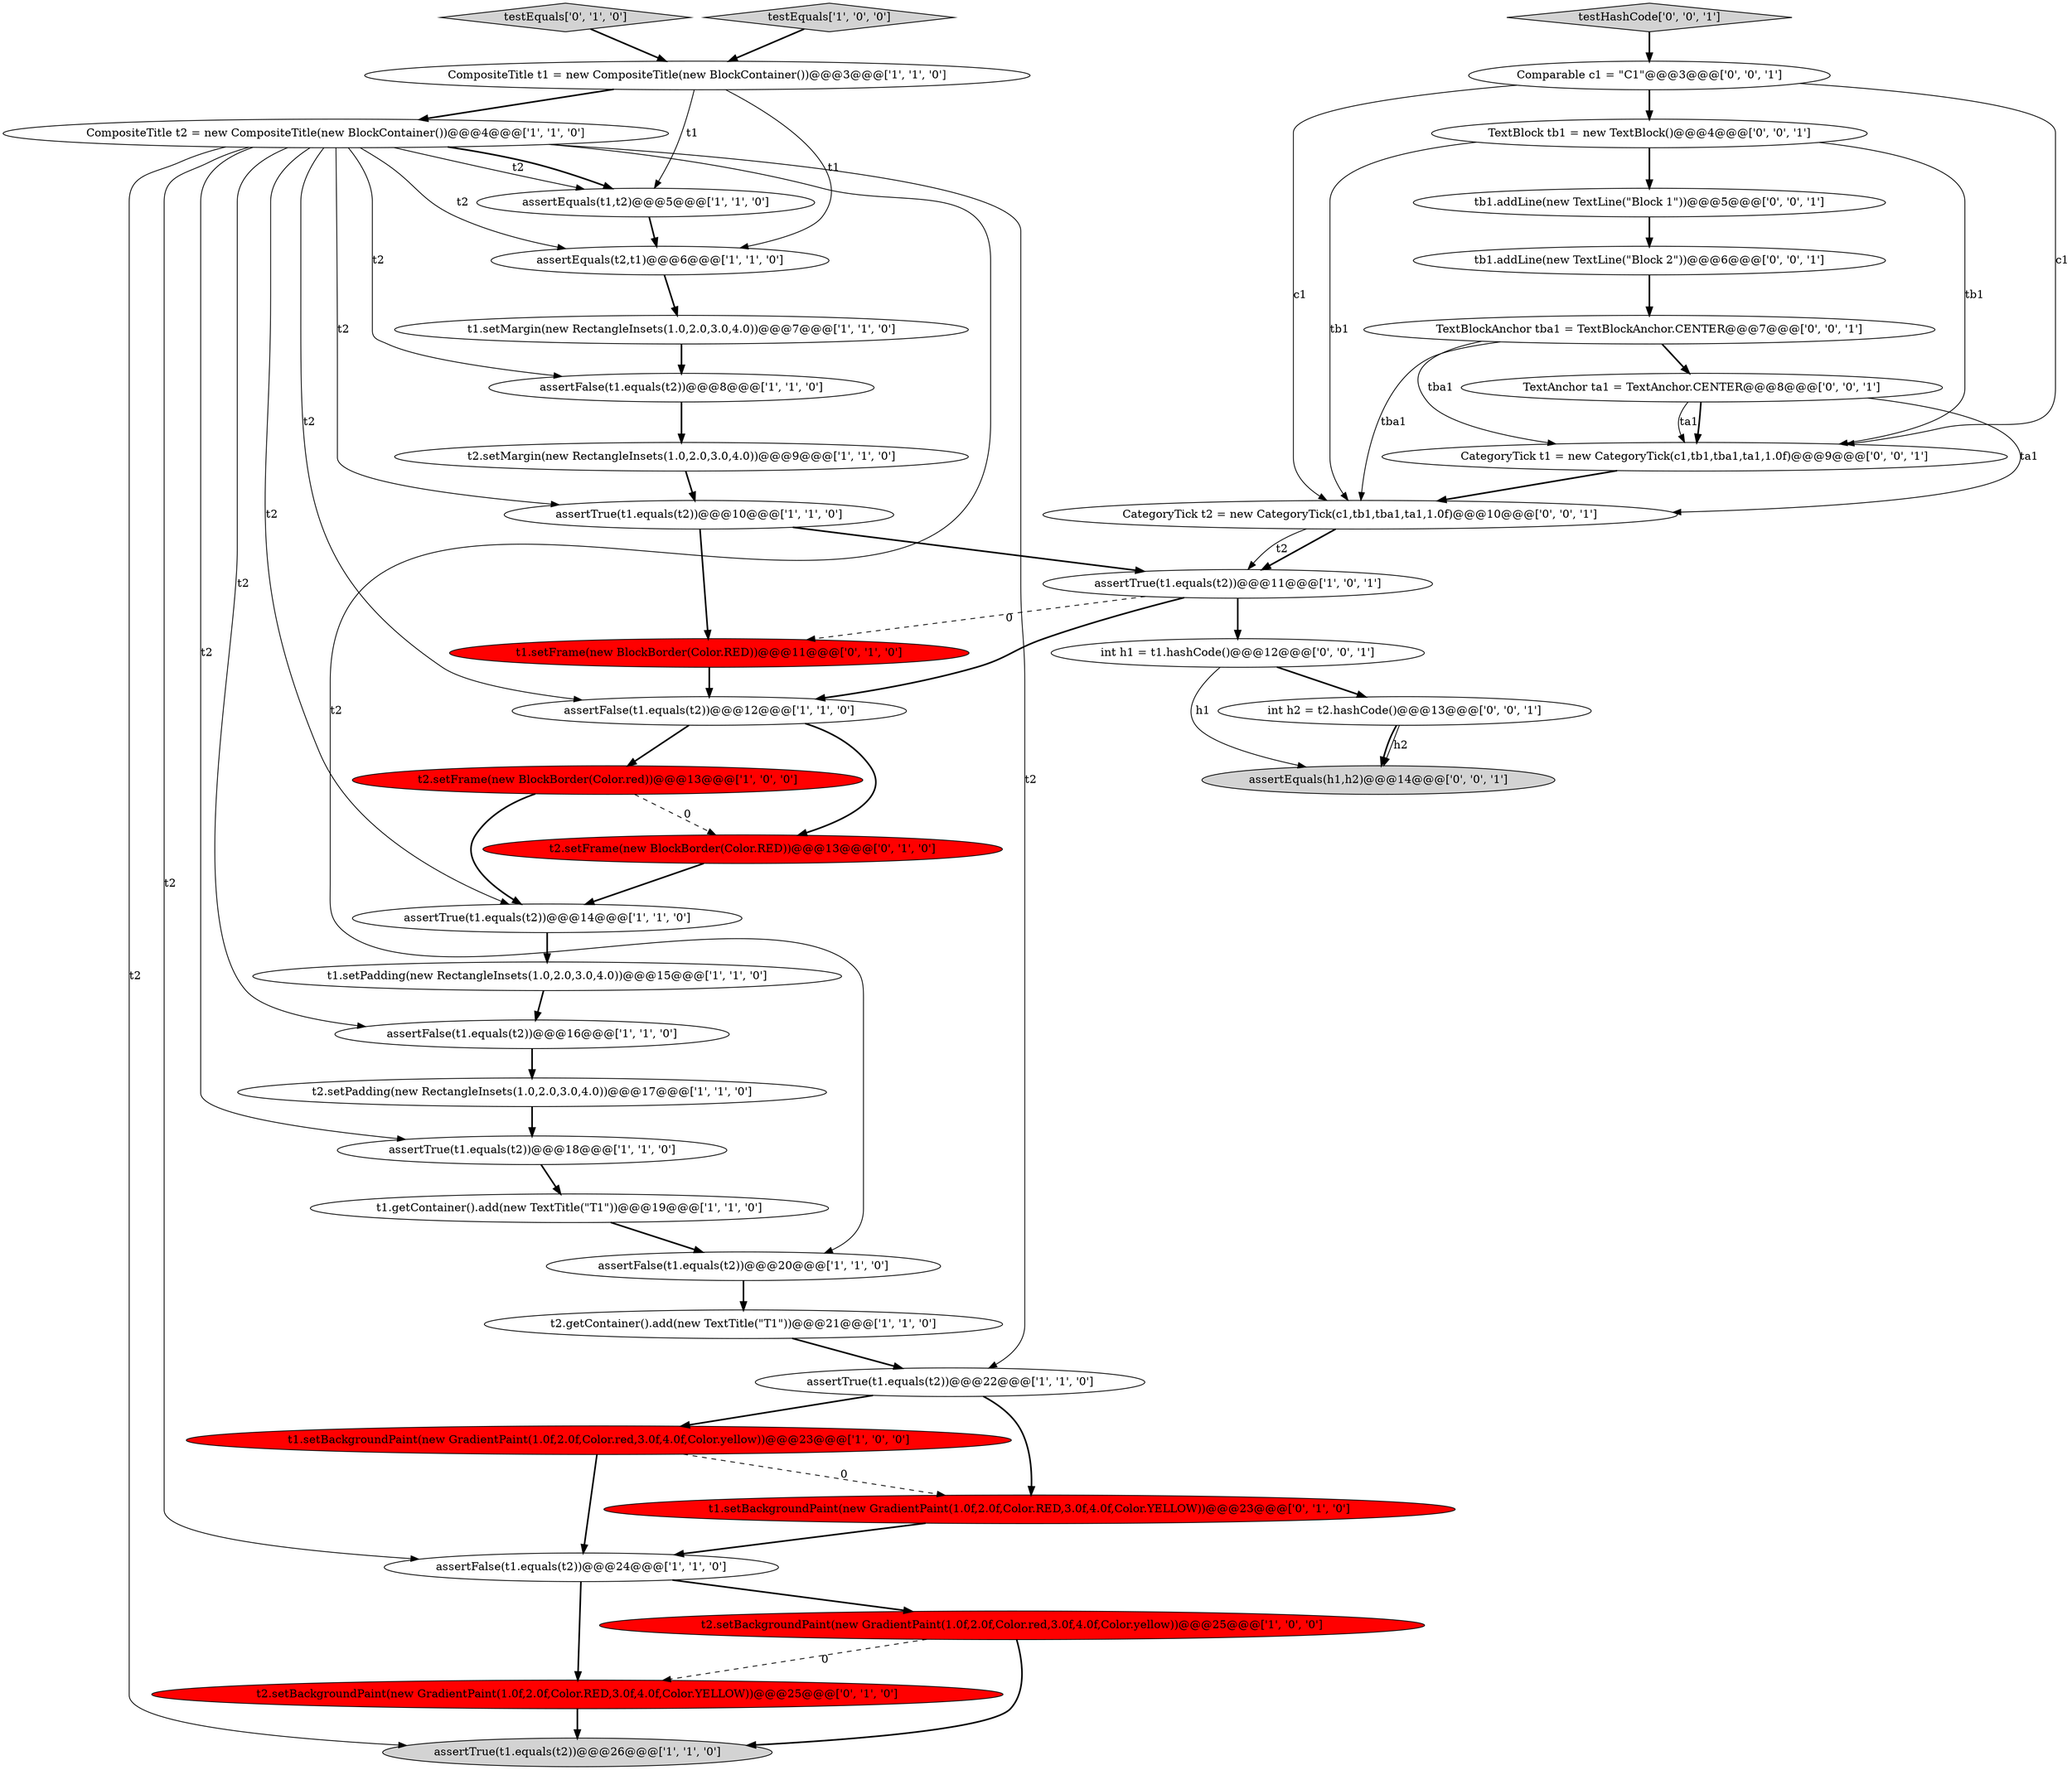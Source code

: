 digraph {
41 [style = filled, label = "assertEquals(h1,h2)@@@14@@@['0', '0', '1']", fillcolor = lightgray, shape = ellipse image = "AAA0AAABBB3BBB"];
13 [style = filled, label = "t1.getContainer().add(new TextTitle(\"T1\"))@@@19@@@['1', '1', '0']", fillcolor = white, shape = ellipse image = "AAA0AAABBB1BBB"];
27 [style = filled, label = "t1.setFrame(new BlockBorder(Color.RED))@@@11@@@['0', '1', '0']", fillcolor = red, shape = ellipse image = "AAA1AAABBB2BBB"];
5 [style = filled, label = "CompositeTitle t2 = new CompositeTitle(new BlockContainer())@@@4@@@['1', '1', '0']", fillcolor = white, shape = ellipse image = "AAA0AAABBB1BBB"];
8 [style = filled, label = "assertTrue(t1.equals(t2))@@@26@@@['1', '1', '0']", fillcolor = lightgray, shape = ellipse image = "AAA0AAABBB1BBB"];
15 [style = filled, label = "t1.setBackgroundPaint(new GradientPaint(1.0f,2.0f,Color.red,3.0f,4.0f,Color.yellow))@@@23@@@['1', '0', '0']", fillcolor = red, shape = ellipse image = "AAA1AAABBB1BBB"];
32 [style = filled, label = "tb1.addLine(new TextLine(\"Block 1\"))@@@5@@@['0', '0', '1']", fillcolor = white, shape = ellipse image = "AAA0AAABBB3BBB"];
38 [style = filled, label = "CategoryTick t1 = new CategoryTick(c1,tb1,tba1,ta1,1.0f)@@@9@@@['0', '0', '1']", fillcolor = white, shape = ellipse image = "AAA0AAABBB3BBB"];
17 [style = filled, label = "testEquals['1', '0', '0']", fillcolor = lightgray, shape = diamond image = "AAA0AAABBB1BBB"];
29 [style = filled, label = "t2.setBackgroundPaint(new GradientPaint(1.0f,2.0f,Color.RED,3.0f,4.0f,Color.YELLOW))@@@25@@@['0', '1', '0']", fillcolor = red, shape = ellipse image = "AAA1AAABBB2BBB"];
39 [style = filled, label = "testHashCode['0', '0', '1']", fillcolor = lightgray, shape = diamond image = "AAA0AAABBB3BBB"];
40 [style = filled, label = "int h1 = t1.hashCode()@@@12@@@['0', '0', '1']", fillcolor = white, shape = ellipse image = "AAA0AAABBB3BBB"];
3 [style = filled, label = "assertFalse(t1.equals(t2))@@@16@@@['1', '1', '0']", fillcolor = white, shape = ellipse image = "AAA0AAABBB1BBB"];
19 [style = filled, label = "assertTrue(t1.equals(t2))@@@22@@@['1', '1', '0']", fillcolor = white, shape = ellipse image = "AAA0AAABBB1BBB"];
0 [style = filled, label = "t2.setPadding(new RectangleInsets(1.0,2.0,3.0,4.0))@@@17@@@['1', '1', '0']", fillcolor = white, shape = ellipse image = "AAA0AAABBB1BBB"];
26 [style = filled, label = "t1.setBackgroundPaint(new GradientPaint(1.0f,2.0f,Color.RED,3.0f,4.0f,Color.YELLOW))@@@23@@@['0', '1', '0']", fillcolor = red, shape = ellipse image = "AAA1AAABBB2BBB"];
25 [style = filled, label = "testEquals['0', '1', '0']", fillcolor = lightgray, shape = diamond image = "AAA0AAABBB2BBB"];
7 [style = filled, label = "assertTrue(t1.equals(t2))@@@10@@@['1', '1', '0']", fillcolor = white, shape = ellipse image = "AAA0AAABBB1BBB"];
10 [style = filled, label = "assertFalse(t1.equals(t2))@@@20@@@['1', '1', '0']", fillcolor = white, shape = ellipse image = "AAA0AAABBB1BBB"];
35 [style = filled, label = "tb1.addLine(new TextLine(\"Block 2\"))@@@6@@@['0', '0', '1']", fillcolor = white, shape = ellipse image = "AAA0AAABBB3BBB"];
12 [style = filled, label = "assertFalse(t1.equals(t2))@@@12@@@['1', '1', '0']", fillcolor = white, shape = ellipse image = "AAA0AAABBB1BBB"];
24 [style = filled, label = "t2.setBackgroundPaint(new GradientPaint(1.0f,2.0f,Color.red,3.0f,4.0f,Color.yellow))@@@25@@@['1', '0', '0']", fillcolor = red, shape = ellipse image = "AAA1AAABBB1BBB"];
22 [style = filled, label = "t2.getContainer().add(new TextTitle(\"T1\"))@@@21@@@['1', '1', '0']", fillcolor = white, shape = ellipse image = "AAA0AAABBB1BBB"];
36 [style = filled, label = "TextBlockAnchor tba1 = TextBlockAnchor.CENTER@@@7@@@['0', '0', '1']", fillcolor = white, shape = ellipse image = "AAA0AAABBB3BBB"];
16 [style = filled, label = "t1.setPadding(new RectangleInsets(1.0,2.0,3.0,4.0))@@@15@@@['1', '1', '0']", fillcolor = white, shape = ellipse image = "AAA0AAABBB1BBB"];
30 [style = filled, label = "TextBlock tb1 = new TextBlock()@@@4@@@['0', '0', '1']", fillcolor = white, shape = ellipse image = "AAA0AAABBB3BBB"];
20 [style = filled, label = "t2.setFrame(new BlockBorder(Color.red))@@@13@@@['1', '0', '0']", fillcolor = red, shape = ellipse image = "AAA1AAABBB1BBB"];
33 [style = filled, label = "CategoryTick t2 = new CategoryTick(c1,tb1,tba1,ta1,1.0f)@@@10@@@['0', '0', '1']", fillcolor = white, shape = ellipse image = "AAA0AAABBB3BBB"];
1 [style = filled, label = "assertFalse(t1.equals(t2))@@@24@@@['1', '1', '0']", fillcolor = white, shape = ellipse image = "AAA0AAABBB1BBB"];
6 [style = filled, label = "assertTrue(t1.equals(t2))@@@14@@@['1', '1', '0']", fillcolor = white, shape = ellipse image = "AAA0AAABBB1BBB"];
28 [style = filled, label = "t2.setFrame(new BlockBorder(Color.RED))@@@13@@@['0', '1', '0']", fillcolor = red, shape = ellipse image = "AAA1AAABBB2BBB"];
11 [style = filled, label = "assertFalse(t1.equals(t2))@@@8@@@['1', '1', '0']", fillcolor = white, shape = ellipse image = "AAA0AAABBB1BBB"];
34 [style = filled, label = "Comparable c1 = \"C1\"@@@3@@@['0', '0', '1']", fillcolor = white, shape = ellipse image = "AAA0AAABBB3BBB"];
23 [style = filled, label = "CompositeTitle t1 = new CompositeTitle(new BlockContainer())@@@3@@@['1', '1', '0']", fillcolor = white, shape = ellipse image = "AAA0AAABBB1BBB"];
37 [style = filled, label = "int h2 = t2.hashCode()@@@13@@@['0', '0', '1']", fillcolor = white, shape = ellipse image = "AAA0AAABBB3BBB"];
14 [style = filled, label = "t1.setMargin(new RectangleInsets(1.0,2.0,3.0,4.0))@@@7@@@['1', '1', '0']", fillcolor = white, shape = ellipse image = "AAA0AAABBB1BBB"];
31 [style = filled, label = "TextAnchor ta1 = TextAnchor.CENTER@@@8@@@['0', '0', '1']", fillcolor = white, shape = ellipse image = "AAA0AAABBB3BBB"];
2 [style = filled, label = "t2.setMargin(new RectangleInsets(1.0,2.0,3.0,4.0))@@@9@@@['1', '1', '0']", fillcolor = white, shape = ellipse image = "AAA0AAABBB1BBB"];
4 [style = filled, label = "assertTrue(t1.equals(t2))@@@11@@@['1', '0', '1']", fillcolor = white, shape = ellipse image = "AAA0AAABBB1BBB"];
18 [style = filled, label = "assertTrue(t1.equals(t2))@@@18@@@['1', '1', '0']", fillcolor = white, shape = ellipse image = "AAA0AAABBB1BBB"];
21 [style = filled, label = "assertEquals(t2,t1)@@@6@@@['1', '1', '0']", fillcolor = white, shape = ellipse image = "AAA0AAABBB1BBB"];
9 [style = filled, label = "assertEquals(t1,t2)@@@5@@@['1', '1', '0']", fillcolor = white, shape = ellipse image = "AAA0AAABBB1BBB"];
10->22 [style = bold, label=""];
16->3 [style = bold, label=""];
13->10 [style = bold, label=""];
29->8 [style = bold, label=""];
32->35 [style = bold, label=""];
4->40 [style = bold, label=""];
28->6 [style = bold, label=""];
5->3 [style = solid, label="t2"];
23->5 [style = bold, label=""];
12->28 [style = bold, label=""];
5->9 [style = bold, label=""];
27->12 [style = bold, label=""];
22->19 [style = bold, label=""];
5->7 [style = solid, label="t2"];
34->33 [style = solid, label="c1"];
5->21 [style = solid, label="t2"];
25->23 [style = bold, label=""];
31->33 [style = solid, label="ta1"];
31->38 [style = solid, label="ta1"];
39->34 [style = bold, label=""];
37->41 [style = bold, label=""];
26->1 [style = bold, label=""];
36->31 [style = bold, label=""];
33->4 [style = bold, label=""];
20->28 [style = dashed, label="0"];
12->20 [style = bold, label=""];
30->33 [style = solid, label="tb1"];
37->41 [style = solid, label="h2"];
4->27 [style = dashed, label="0"];
30->32 [style = bold, label=""];
24->29 [style = dashed, label="0"];
31->38 [style = bold, label=""];
7->4 [style = bold, label=""];
20->6 [style = bold, label=""];
5->10 [style = solid, label="t2"];
23->9 [style = solid, label="t1"];
5->12 [style = solid, label="t2"];
34->30 [style = bold, label=""];
17->23 [style = bold, label=""];
11->2 [style = bold, label=""];
5->1 [style = solid, label="t2"];
3->0 [style = bold, label=""];
5->11 [style = solid, label="t2"];
36->33 [style = solid, label="tba1"];
5->19 [style = solid, label="t2"];
30->38 [style = solid, label="tb1"];
36->38 [style = solid, label="tba1"];
34->38 [style = solid, label="c1"];
6->16 [style = bold, label=""];
1->24 [style = bold, label=""];
19->26 [style = bold, label=""];
40->41 [style = solid, label="h1"];
9->21 [style = bold, label=""];
18->13 [style = bold, label=""];
7->27 [style = bold, label=""];
5->9 [style = solid, label="t2"];
4->12 [style = bold, label=""];
15->26 [style = dashed, label="0"];
0->18 [style = bold, label=""];
5->6 [style = solid, label="t2"];
2->7 [style = bold, label=""];
24->8 [style = bold, label=""];
19->15 [style = bold, label=""];
1->29 [style = bold, label=""];
35->36 [style = bold, label=""];
38->33 [style = bold, label=""];
5->18 [style = solid, label="t2"];
14->11 [style = bold, label=""];
33->4 [style = solid, label="t2"];
5->8 [style = solid, label="t2"];
40->37 [style = bold, label=""];
23->21 [style = solid, label="t1"];
21->14 [style = bold, label=""];
15->1 [style = bold, label=""];
}
